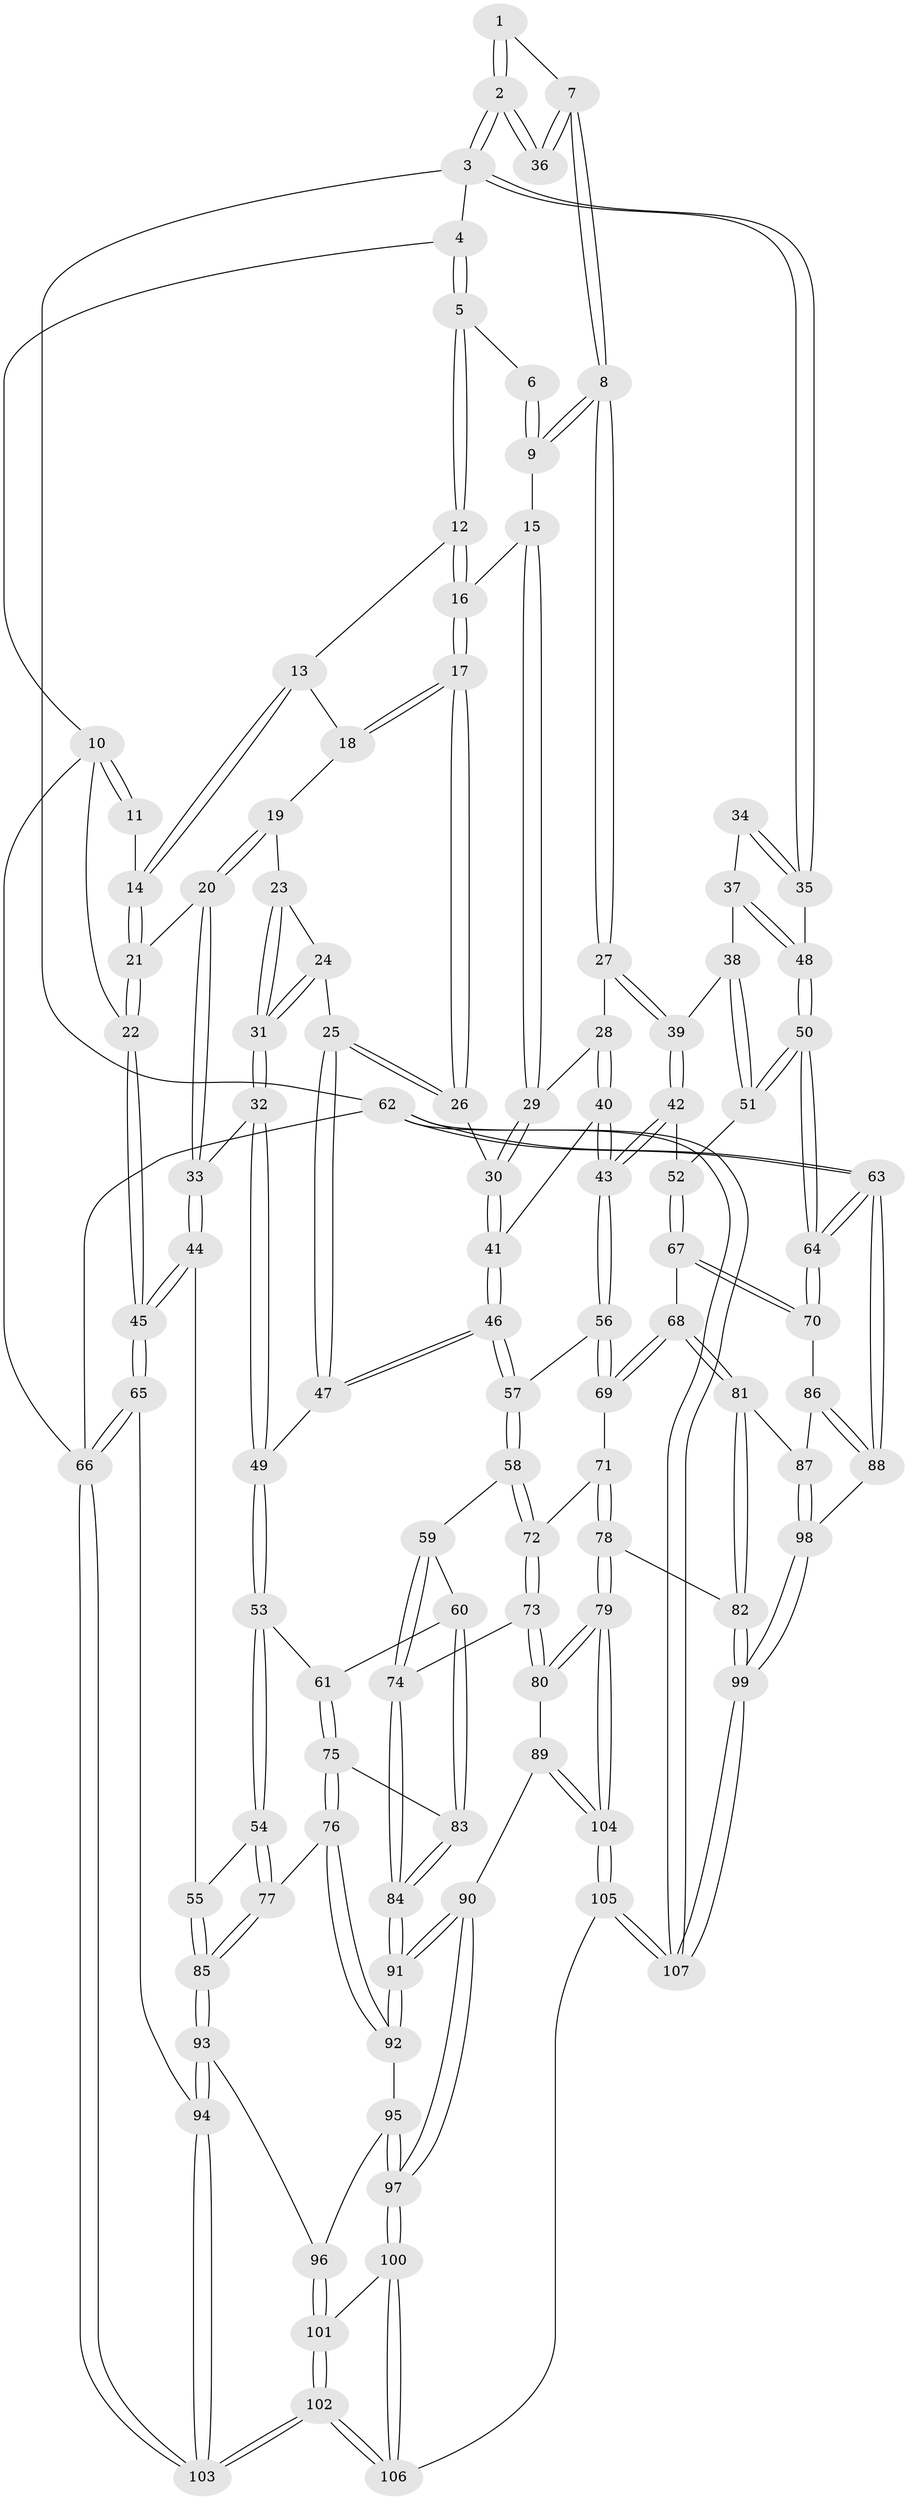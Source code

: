 // Generated by graph-tools (version 1.1) at 2025/51/03/09/25 03:51:04]
// undirected, 107 vertices, 264 edges
graph export_dot {
graph [start="1"]
  node [color=gray90,style=filled];
  1 [pos="+0.7878305398343953+0"];
  2 [pos="+1+0"];
  3 [pos="+1+0"];
  4 [pos="+0.21550366095892615+0"];
  5 [pos="+0.3448727816210734+0"];
  6 [pos="+0.70760963953372+0"];
  7 [pos="+0.8154357599562774+0.1791806177664728"];
  8 [pos="+0.8152153479590408+0.17925464681373168"];
  9 [pos="+0.7033080606974647+0.12168568125752277"];
  10 [pos="+0+0.18644935957325098"];
  11 [pos="+0.04441867740004319+0.08353487578167657"];
  12 [pos="+0.34564799160635956+0"];
  13 [pos="+0.2979135907560958+0.040657508715545215"];
  14 [pos="+0.20703807332717244+0.13528531296725674"];
  15 [pos="+0.6001123855857806+0.1506674149918446"];
  16 [pos="+0.5967834078135786+0.15130486105483792"];
  17 [pos="+0.5844287039443693+0.17097176533559197"];
  18 [pos="+0.3649244727703814+0.16308621051702565"];
  19 [pos="+0.3697433305276105+0.1793081310828586"];
  20 [pos="+0.24857814954258925+0.33145877553032677"];
  21 [pos="+0.1775779288906373+0.20386190402674523"];
  22 [pos="+0+0.34418999969728875"];
  23 [pos="+0.38241291877362465+0.2016845450842091"];
  24 [pos="+0.5045360651221492+0.31644616023956784"];
  25 [pos="+0.5045604291680477+0.31645126903720394"];
  26 [pos="+0.5300757610788012+0.3062746317095811"];
  27 [pos="+0.7850168455751719+0.2891341662500052"];
  28 [pos="+0.7198230638656394+0.3273238169809315"];
  29 [pos="+0.7091762129728666+0.32616981308174625"];
  30 [pos="+0.5737396495301518+0.33073012332195845"];
  31 [pos="+0.3072161057031419+0.3787956359193482"];
  32 [pos="+0.28773939957659717+0.3899612401720611"];
  33 [pos="+0.26289855212569335+0.37753432523700026"];
  34 [pos="+0.9033837083012223+0.22644440485208742"];
  35 [pos="+1+0.25734478901925"];
  36 [pos="+0.8172662163580303+0.1786809015830927"];
  37 [pos="+0.9521925557694143+0.36970044666916524"];
  38 [pos="+0.9392281178073468+0.3773030132249243"];
  39 [pos="+0.8456556710387209+0.38359547111539627"];
  40 [pos="+0.7034537628890352+0.4847843436336261"];
  41 [pos="+0.6395582148208486+0.4672096525188702"];
  42 [pos="+0.7938983061159544+0.5417166727525898"];
  43 [pos="+0.7674985653566768+0.5467851760437054"];
  44 [pos="+0+0.5160023925296175"];
  45 [pos="+0+0.515581519659468"];
  46 [pos="+0.5078318325655488+0.5350854207369268"];
  47 [pos="+0.4812947482517773+0.492948563363363"];
  48 [pos="+1+0.3541972844186043"];
  49 [pos="+0.3174411546533038+0.46567444199832464"];
  50 [pos="+1+0.5222315721675751"];
  51 [pos="+0.9361580587534043+0.5309741004084119"];
  52 [pos="+0.8590804980758497+0.5650755204596289"];
  53 [pos="+0.285791643388456+0.5932744131618213"];
  54 [pos="+0.169642302381244+0.616140153580628"];
  55 [pos="+0.06629942805538822+0.5913729105862079"];
  56 [pos="+0.7651567967900261+0.5501089932469626"];
  57 [pos="+0.5072694501209694+0.57180067901325"];
  58 [pos="+0.5061086108158113+0.579374501081502"];
  59 [pos="+0.5006663593489195+0.5844369537128674"];
  60 [pos="+0.35709424046635035+0.6439515400748645"];
  61 [pos="+0.29259221366074295+0.5990460148393828"];
  62 [pos="+1+1"];
  63 [pos="+1+0.9234255446542515"];
  64 [pos="+1+0.7957475953324626"];
  65 [pos="+0+0.5383076273942965"];
  66 [pos="+0+1"];
  67 [pos="+0.9027079379572204+0.6607817434249436"];
  68 [pos="+0.8097327284302779+0.7276427968102324"];
  69 [pos="+0.7261499504903731+0.6206539582695607"];
  70 [pos="+0.9366863771806825+0.6959621661240608"];
  71 [pos="+0.7204009043772717+0.6263034519073338"];
  72 [pos="+0.5936494903470547+0.6468713707983331"];
  73 [pos="+0.58426886969344+0.74207272255916"];
  74 [pos="+0.49356410546821455+0.7152803639201247"];
  75 [pos="+0.2525352140061504+0.762918138921615"];
  76 [pos="+0.2385728997944599+0.7707111321440676"];
  77 [pos="+0.2160529556436021+0.7634131627610301"];
  78 [pos="+0.6839696355468284+0.834028998046332"];
  79 [pos="+0.6830234124901763+0.8347557075317072"];
  80 [pos="+0.5896677122928554+0.7549557473913481"];
  81 [pos="+0.800944021388465+0.812054442720659"];
  82 [pos="+0.7962343631539858+0.8138786482513991"];
  83 [pos="+0.36943467880358605+0.7269804391092346"];
  84 [pos="+0.40945261256718446+0.7888175617102038"];
  85 [pos="+0.14335714445669795+0.8138731390354894"];
  86 [pos="+0.8897992604422462+0.7580931990710412"];
  87 [pos="+0.82750806521354+0.814848129807282"];
  88 [pos="+0.9856735546939128+0.8803881892627337"];
  89 [pos="+0.4247388653584638+0.8426867236362466"];
  90 [pos="+0.42042385485057715+0.8426319657776006"];
  91 [pos="+0.41348712129376936+0.8152946558942085"];
  92 [pos="+0.2501829811979276+0.7951157218821291"];
  93 [pos="+0.12340068279111704+0.8517377325479174"];
  94 [pos="+0.11375253890449134+0.8572197507225344"];
  95 [pos="+0.2568092227736584+0.8264755842174762"];
  96 [pos="+0.2202868620537131+0.8848983253035568"];
  97 [pos="+0.39548675535900185+0.8882376960741625"];
  98 [pos="+0.9095061259541243+0.8762862820561333"];
  99 [pos="+0.8329346151851508+0.9702465718047476"];
  100 [pos="+0.39456574124177385+0.8915980555963365"];
  101 [pos="+0.2505861779506562+0.9299293609344599"];
  102 [pos="+0.0586267231285871+1"];
  103 [pos="+0+1"];
  104 [pos="+0.6557371852747484+0.9099935032795633"];
  105 [pos="+0.6800760505054433+1"];
  106 [pos="+0.461864006476375+1"];
  107 [pos="+0.717319446685376+1"];
  1 -- 2;
  1 -- 2;
  1 -- 7;
  2 -- 3;
  2 -- 3;
  2 -- 36;
  2 -- 36;
  3 -- 4;
  3 -- 35;
  3 -- 35;
  3 -- 62;
  4 -- 5;
  4 -- 5;
  4 -- 10;
  5 -- 6;
  5 -- 12;
  5 -- 12;
  6 -- 9;
  6 -- 9;
  7 -- 8;
  7 -- 8;
  7 -- 36;
  7 -- 36;
  8 -- 9;
  8 -- 9;
  8 -- 27;
  8 -- 27;
  9 -- 15;
  10 -- 11;
  10 -- 11;
  10 -- 22;
  10 -- 66;
  11 -- 14;
  12 -- 13;
  12 -- 16;
  12 -- 16;
  13 -- 14;
  13 -- 14;
  13 -- 18;
  14 -- 21;
  14 -- 21;
  15 -- 16;
  15 -- 29;
  15 -- 29;
  16 -- 17;
  16 -- 17;
  17 -- 18;
  17 -- 18;
  17 -- 26;
  17 -- 26;
  18 -- 19;
  19 -- 20;
  19 -- 20;
  19 -- 23;
  20 -- 21;
  20 -- 33;
  20 -- 33;
  21 -- 22;
  21 -- 22;
  22 -- 45;
  22 -- 45;
  23 -- 24;
  23 -- 31;
  23 -- 31;
  24 -- 25;
  24 -- 31;
  24 -- 31;
  25 -- 26;
  25 -- 26;
  25 -- 47;
  25 -- 47;
  26 -- 30;
  27 -- 28;
  27 -- 39;
  27 -- 39;
  28 -- 29;
  28 -- 40;
  28 -- 40;
  29 -- 30;
  29 -- 30;
  30 -- 41;
  30 -- 41;
  31 -- 32;
  31 -- 32;
  32 -- 33;
  32 -- 49;
  32 -- 49;
  33 -- 44;
  33 -- 44;
  34 -- 35;
  34 -- 35;
  34 -- 37;
  35 -- 48;
  37 -- 38;
  37 -- 48;
  37 -- 48;
  38 -- 39;
  38 -- 51;
  38 -- 51;
  39 -- 42;
  39 -- 42;
  40 -- 41;
  40 -- 43;
  40 -- 43;
  41 -- 46;
  41 -- 46;
  42 -- 43;
  42 -- 43;
  42 -- 52;
  43 -- 56;
  43 -- 56;
  44 -- 45;
  44 -- 45;
  44 -- 55;
  45 -- 65;
  45 -- 65;
  46 -- 47;
  46 -- 47;
  46 -- 57;
  46 -- 57;
  47 -- 49;
  48 -- 50;
  48 -- 50;
  49 -- 53;
  49 -- 53;
  50 -- 51;
  50 -- 51;
  50 -- 64;
  50 -- 64;
  51 -- 52;
  52 -- 67;
  52 -- 67;
  53 -- 54;
  53 -- 54;
  53 -- 61;
  54 -- 55;
  54 -- 77;
  54 -- 77;
  55 -- 85;
  55 -- 85;
  56 -- 57;
  56 -- 69;
  56 -- 69;
  57 -- 58;
  57 -- 58;
  58 -- 59;
  58 -- 72;
  58 -- 72;
  59 -- 60;
  59 -- 74;
  59 -- 74;
  60 -- 61;
  60 -- 83;
  60 -- 83;
  61 -- 75;
  61 -- 75;
  62 -- 63;
  62 -- 63;
  62 -- 107;
  62 -- 107;
  62 -- 66;
  63 -- 64;
  63 -- 64;
  63 -- 88;
  63 -- 88;
  64 -- 70;
  64 -- 70;
  65 -- 66;
  65 -- 66;
  65 -- 94;
  66 -- 103;
  66 -- 103;
  67 -- 68;
  67 -- 70;
  67 -- 70;
  68 -- 69;
  68 -- 69;
  68 -- 81;
  68 -- 81;
  69 -- 71;
  70 -- 86;
  71 -- 72;
  71 -- 78;
  71 -- 78;
  72 -- 73;
  72 -- 73;
  73 -- 74;
  73 -- 80;
  73 -- 80;
  74 -- 84;
  74 -- 84;
  75 -- 76;
  75 -- 76;
  75 -- 83;
  76 -- 77;
  76 -- 92;
  76 -- 92;
  77 -- 85;
  77 -- 85;
  78 -- 79;
  78 -- 79;
  78 -- 82;
  79 -- 80;
  79 -- 80;
  79 -- 104;
  79 -- 104;
  80 -- 89;
  81 -- 82;
  81 -- 82;
  81 -- 87;
  82 -- 99;
  82 -- 99;
  83 -- 84;
  83 -- 84;
  84 -- 91;
  84 -- 91;
  85 -- 93;
  85 -- 93;
  86 -- 87;
  86 -- 88;
  86 -- 88;
  87 -- 98;
  87 -- 98;
  88 -- 98;
  89 -- 90;
  89 -- 104;
  89 -- 104;
  90 -- 91;
  90 -- 91;
  90 -- 97;
  90 -- 97;
  91 -- 92;
  91 -- 92;
  92 -- 95;
  93 -- 94;
  93 -- 94;
  93 -- 96;
  94 -- 103;
  94 -- 103;
  95 -- 96;
  95 -- 97;
  95 -- 97;
  96 -- 101;
  96 -- 101;
  97 -- 100;
  97 -- 100;
  98 -- 99;
  98 -- 99;
  99 -- 107;
  99 -- 107;
  100 -- 101;
  100 -- 106;
  100 -- 106;
  101 -- 102;
  101 -- 102;
  102 -- 103;
  102 -- 103;
  102 -- 106;
  102 -- 106;
  104 -- 105;
  104 -- 105;
  105 -- 106;
  105 -- 107;
  105 -- 107;
}

